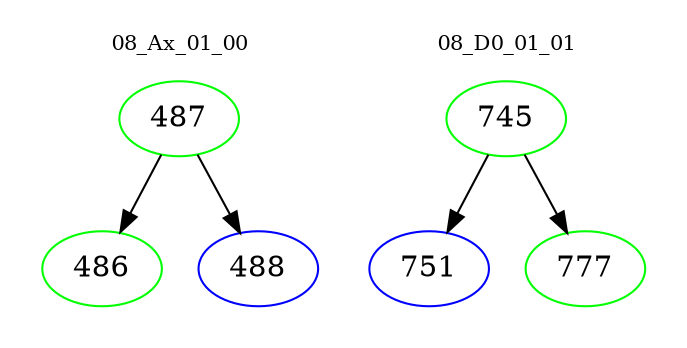 digraph{
subgraph cluster_0 {
color = white
label = "08_Ax_01_00";
fontsize=10;
T0_487 [label="487", color="green"]
T0_487 -> T0_486 [color="black"]
T0_486 [label="486", color="green"]
T0_487 -> T0_488 [color="black"]
T0_488 [label="488", color="blue"]
}
subgraph cluster_1 {
color = white
label = "08_D0_01_01";
fontsize=10;
T1_745 [label="745", color="green"]
T1_745 -> T1_751 [color="black"]
T1_751 [label="751", color="blue"]
T1_745 -> T1_777 [color="black"]
T1_777 [label="777", color="green"]
}
}
